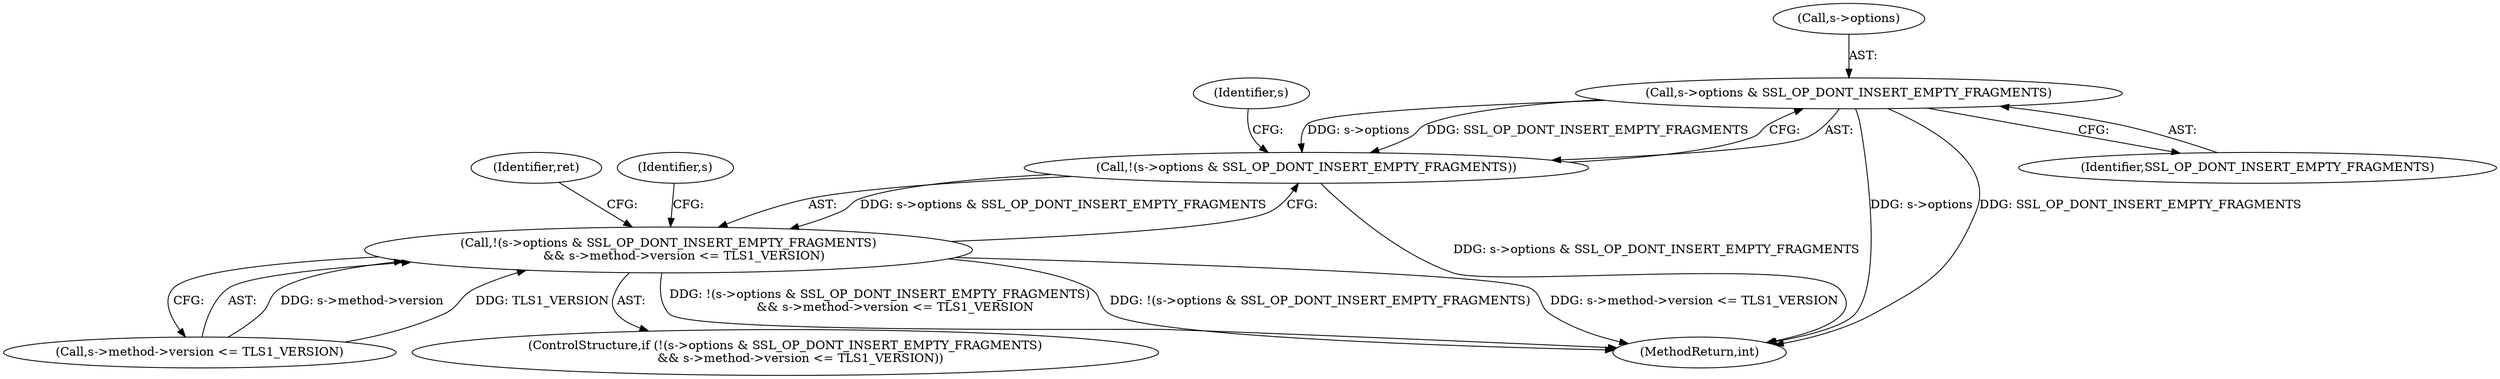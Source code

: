 digraph "0_openssl_4ad93618d26a3ea23d36ad5498ff4f59eff3a4d2_5@pointer" {
"1000367" [label="(Call,s->options & SSL_OP_DONT_INSERT_EMPTY_FRAGMENTS)"];
"1000366" [label="(Call,!(s->options & SSL_OP_DONT_INSERT_EMPTY_FRAGMENTS))"];
"1000365" [label="(Call,!(s->options & SSL_OP_DONT_INSERT_EMPTY_FRAGMENTS)\n        && s->method->version <= TLS1_VERSION)"];
"1000436" [label="(MethodReturn,int)"];
"1000375" [label="(Identifier,s)"];
"1000366" [label="(Call,!(s->options & SSL_OP_DONT_INSERT_EMPTY_FRAGMENTS))"];
"1000365" [label="(Call,!(s->options & SSL_OP_DONT_INSERT_EMPTY_FRAGMENTS)\n        && s->method->version <= TLS1_VERSION)"];
"1000367" [label="(Call,s->options & SSL_OP_DONT_INSERT_EMPTY_FRAGMENTS)"];
"1000372" [label="(Call,s->method->version <= TLS1_VERSION)"];
"1000431" [label="(Identifier,ret)"];
"1000371" [label="(Identifier,SSL_OP_DONT_INSERT_EMPTY_FRAGMENTS)"];
"1000383" [label="(Identifier,s)"];
"1000368" [label="(Call,s->options)"];
"1000364" [label="(ControlStructure,if (!(s->options & SSL_OP_DONT_INSERT_EMPTY_FRAGMENTS)\n        && s->method->version <= TLS1_VERSION))"];
"1000367" -> "1000366"  [label="AST: "];
"1000367" -> "1000371"  [label="CFG: "];
"1000368" -> "1000367"  [label="AST: "];
"1000371" -> "1000367"  [label="AST: "];
"1000366" -> "1000367"  [label="CFG: "];
"1000367" -> "1000436"  [label="DDG: s->options"];
"1000367" -> "1000436"  [label="DDG: SSL_OP_DONT_INSERT_EMPTY_FRAGMENTS"];
"1000367" -> "1000366"  [label="DDG: s->options"];
"1000367" -> "1000366"  [label="DDG: SSL_OP_DONT_INSERT_EMPTY_FRAGMENTS"];
"1000366" -> "1000365"  [label="AST: "];
"1000375" -> "1000366"  [label="CFG: "];
"1000365" -> "1000366"  [label="CFG: "];
"1000366" -> "1000436"  [label="DDG: s->options & SSL_OP_DONT_INSERT_EMPTY_FRAGMENTS"];
"1000366" -> "1000365"  [label="DDG: s->options & SSL_OP_DONT_INSERT_EMPTY_FRAGMENTS"];
"1000365" -> "1000364"  [label="AST: "];
"1000365" -> "1000372"  [label="CFG: "];
"1000372" -> "1000365"  [label="AST: "];
"1000383" -> "1000365"  [label="CFG: "];
"1000431" -> "1000365"  [label="CFG: "];
"1000365" -> "1000436"  [label="DDG: !(s->options & SSL_OP_DONT_INSERT_EMPTY_FRAGMENTS)\n        && s->method->version <= TLS1_VERSION"];
"1000365" -> "1000436"  [label="DDG: !(s->options & SSL_OP_DONT_INSERT_EMPTY_FRAGMENTS)"];
"1000365" -> "1000436"  [label="DDG: s->method->version <= TLS1_VERSION"];
"1000372" -> "1000365"  [label="DDG: s->method->version"];
"1000372" -> "1000365"  [label="DDG: TLS1_VERSION"];
}
